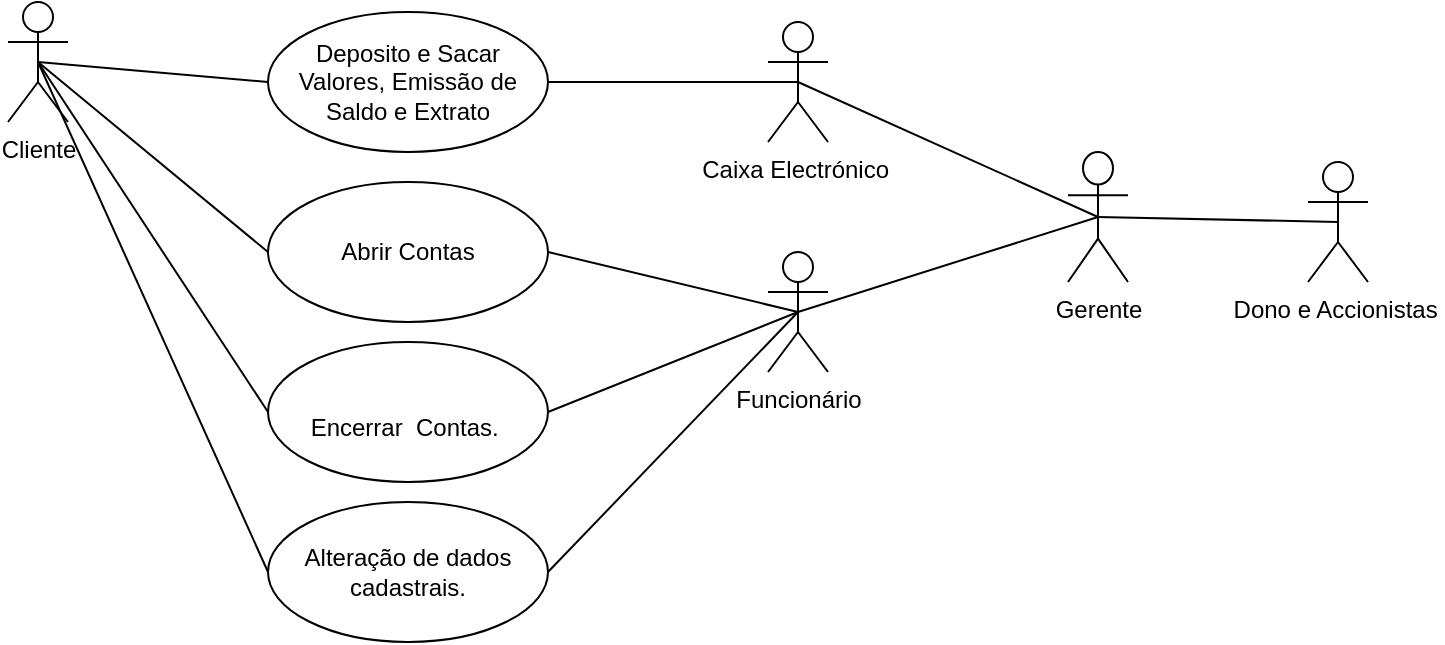<mxfile version="21.0.10" type="github">
  <diagram name="Página-1" id="INFFi7oXS8vs6k9FhekC">
    <mxGraphModel dx="1434" dy="796" grid="1" gridSize="10" guides="1" tooltips="1" connect="1" arrows="1" fold="1" page="1" pageScale="1" pageWidth="827" pageHeight="1169" math="0" shadow="0">
      <root>
        <mxCell id="0" />
        <mxCell id="1" parent="0" />
        <mxCell id="TTCCoj3ZATJac-3kKjPO-434" style="rounded=0;orthogonalLoop=1;jettySize=auto;html=1;exitX=0.5;exitY=0.5;exitDx=0;exitDy=0;exitPerimeter=0;entryX=0;entryY=0.5;entryDx=0;entryDy=0;endArrow=none;endFill=0;" edge="1" parent="1" source="TTCCoj3ZATJac-3kKjPO-1" target="TTCCoj3ZATJac-3kKjPO-432">
          <mxGeometry relative="1" as="geometry" />
        </mxCell>
        <mxCell id="TTCCoj3ZATJac-3kKjPO-451" style="rounded=0;orthogonalLoop=1;jettySize=auto;html=1;exitX=0.5;exitY=0.5;exitDx=0;exitDy=0;exitPerimeter=0;entryX=0;entryY=0.5;entryDx=0;entryDy=0;endArrow=none;endFill=0;" edge="1" parent="1" source="TTCCoj3ZATJac-3kKjPO-1" target="TTCCoj3ZATJac-3kKjPO-436">
          <mxGeometry relative="1" as="geometry" />
        </mxCell>
        <mxCell id="TTCCoj3ZATJac-3kKjPO-452" style="rounded=0;orthogonalLoop=1;jettySize=auto;html=1;exitX=0.5;exitY=0.5;exitDx=0;exitDy=0;exitPerimeter=0;entryX=0;entryY=0.5;entryDx=0;entryDy=0;endArrow=none;endFill=0;" edge="1" parent="1" source="TTCCoj3ZATJac-3kKjPO-1" target="TTCCoj3ZATJac-3kKjPO-442">
          <mxGeometry relative="1" as="geometry" />
        </mxCell>
        <mxCell id="TTCCoj3ZATJac-3kKjPO-1" value="Cliente" style="shape=umlActor;html=1;verticalLabelPosition=bottom;verticalAlign=top;align=center;" vertex="1" parent="1">
          <mxGeometry x="50" y="230" width="30" height="60" as="geometry" />
        </mxCell>
        <mxCell id="TTCCoj3ZATJac-3kKjPO-438" style="rounded=0;orthogonalLoop=1;jettySize=auto;html=1;exitX=0.5;exitY=0.5;exitDx=0;exitDy=0;entryX=0.5;entryY=0.5;entryDx=0;entryDy=0;entryPerimeter=0;endArrow=none;endFill=0;exitPerimeter=0;" edge="1" parent="1" source="TTCCoj3ZATJac-3kKjPO-444" target="TTCCoj3ZATJac-3kKjPO-429">
          <mxGeometry relative="1" as="geometry">
            <mxPoint x="520" y="270" as="sourcePoint" />
          </mxGeometry>
        </mxCell>
        <mxCell id="TTCCoj3ZATJac-3kKjPO-439" style="rounded=0;orthogonalLoop=1;jettySize=auto;html=1;exitX=0.5;exitY=0.5;exitDx=0;exitDy=0;exitPerimeter=0;entryX=0.5;entryY=0.5;entryDx=0;entryDy=0;entryPerimeter=0;endArrow=none;endFill=0;" edge="1" parent="1" source="TTCCoj3ZATJac-3kKjPO-429" target="TTCCoj3ZATJac-3kKjPO-430">
          <mxGeometry relative="1" as="geometry" />
        </mxCell>
        <mxCell id="TTCCoj3ZATJac-3kKjPO-446" style="rounded=0;orthogonalLoop=1;jettySize=auto;html=1;exitX=0.5;exitY=0.5;exitDx=0;exitDy=0;exitPerimeter=0;entryX=0.5;entryY=0.5;entryDx=0;entryDy=0;entryPerimeter=0;endArrow=none;endFill=0;" edge="1" parent="1" source="TTCCoj3ZATJac-3kKjPO-429" target="TTCCoj3ZATJac-3kKjPO-445">
          <mxGeometry relative="1" as="geometry" />
        </mxCell>
        <mxCell id="TTCCoj3ZATJac-3kKjPO-429" value="Gerente" style="shape=umlActor;html=1;verticalLabelPosition=bottom;verticalAlign=top;align=center;" vertex="1" parent="1">
          <mxGeometry x="580" y="305" width="30" height="65" as="geometry" />
        </mxCell>
        <mxCell id="TTCCoj3ZATJac-3kKjPO-440" style="rounded=0;orthogonalLoop=1;jettySize=auto;html=1;exitX=0.5;exitY=0.5;exitDx=0;exitDy=0;exitPerimeter=0;entryX=1;entryY=0.5;entryDx=0;entryDy=0;endArrow=none;endFill=0;" edge="1" parent="1" source="TTCCoj3ZATJac-3kKjPO-430" target="TTCCoj3ZATJac-3kKjPO-436">
          <mxGeometry relative="1" as="geometry" />
        </mxCell>
        <mxCell id="TTCCoj3ZATJac-3kKjPO-430" value="Funcionário" style="shape=umlActor;html=1;verticalLabelPosition=bottom;verticalAlign=top;align=center;" vertex="1" parent="1">
          <mxGeometry x="430" y="355" width="30" height="60" as="geometry" />
        </mxCell>
        <mxCell id="TTCCoj3ZATJac-3kKjPO-435" style="edgeStyle=orthogonalEdgeStyle;rounded=0;orthogonalLoop=1;jettySize=auto;html=1;exitX=1;exitY=0.5;exitDx=0;exitDy=0;entryX=0.5;entryY=0.5;entryDx=0;entryDy=0;endArrow=none;endFill=0;entryPerimeter=0;" edge="1" parent="1" source="TTCCoj3ZATJac-3kKjPO-432" target="TTCCoj3ZATJac-3kKjPO-444">
          <mxGeometry relative="1" as="geometry">
            <mxPoint x="380" y="270" as="targetPoint" />
          </mxGeometry>
        </mxCell>
        <mxCell id="TTCCoj3ZATJac-3kKjPO-432" value="Deposito e Sacar Valores, Emissão de Saldo e Extrato" style="ellipse;whiteSpace=wrap;html=1;" vertex="1" parent="1">
          <mxGeometry x="180" y="235" width="140" height="70" as="geometry" />
        </mxCell>
        <mxCell id="TTCCoj3ZATJac-3kKjPO-436" value="&lt;br&gt;Encerrar&amp;nbsp; Contas.&amp;nbsp;" style="ellipse;whiteSpace=wrap;html=1;" vertex="1" parent="1">
          <mxGeometry x="180" y="400" width="140" height="70" as="geometry" />
        </mxCell>
        <mxCell id="TTCCoj3ZATJac-3kKjPO-443" style="rounded=0;orthogonalLoop=1;jettySize=auto;html=1;exitX=1;exitY=0.5;exitDx=0;exitDy=0;endArrow=none;endFill=0;entryX=0.5;entryY=0.5;entryDx=0;entryDy=0;entryPerimeter=0;" edge="1" parent="1" source="TTCCoj3ZATJac-3kKjPO-442" target="TTCCoj3ZATJac-3kKjPO-430">
          <mxGeometry relative="1" as="geometry">
            <mxPoint x="380" y="390" as="targetPoint" />
          </mxGeometry>
        </mxCell>
        <mxCell id="TTCCoj3ZATJac-3kKjPO-442" value="Alteração de dados cadastrais." style="ellipse;whiteSpace=wrap;html=1;" vertex="1" parent="1">
          <mxGeometry x="180" y="480" width="140" height="70" as="geometry" />
        </mxCell>
        <mxCell id="TTCCoj3ZATJac-3kKjPO-444" value="Caixa Electrónico&amp;nbsp;" style="shape=umlActor;html=1;verticalLabelPosition=bottom;verticalAlign=top;align=center;" vertex="1" parent="1">
          <mxGeometry x="430" y="240" width="30" height="60" as="geometry" />
        </mxCell>
        <mxCell id="TTCCoj3ZATJac-3kKjPO-445" value="Dono e Accionistas&amp;nbsp;" style="shape=umlActor;html=1;verticalLabelPosition=bottom;verticalAlign=top;align=center;" vertex="1" parent="1">
          <mxGeometry x="700" y="310" width="30" height="60" as="geometry" />
        </mxCell>
        <mxCell id="TTCCoj3ZATJac-3kKjPO-449" style="rounded=0;orthogonalLoop=1;jettySize=auto;html=1;exitX=0;exitY=0.5;exitDx=0;exitDy=0;entryX=0.5;entryY=0.5;entryDx=0;entryDy=0;entryPerimeter=0;endArrow=none;endFill=0;" edge="1" parent="1" source="TTCCoj3ZATJac-3kKjPO-447" target="TTCCoj3ZATJac-3kKjPO-1">
          <mxGeometry relative="1" as="geometry" />
        </mxCell>
        <mxCell id="TTCCoj3ZATJac-3kKjPO-450" style="rounded=0;orthogonalLoop=1;jettySize=auto;html=1;exitX=1;exitY=0.5;exitDx=0;exitDy=0;entryX=0.5;entryY=0.5;entryDx=0;entryDy=0;entryPerimeter=0;endArrow=none;endFill=0;" edge="1" parent="1" source="TTCCoj3ZATJac-3kKjPO-447" target="TTCCoj3ZATJac-3kKjPO-430">
          <mxGeometry relative="1" as="geometry" />
        </mxCell>
        <mxCell id="TTCCoj3ZATJac-3kKjPO-447" value="Abrir Contas&lt;br&gt;" style="ellipse;whiteSpace=wrap;html=1;" vertex="1" parent="1">
          <mxGeometry x="180" y="320" width="140" height="70" as="geometry" />
        </mxCell>
      </root>
    </mxGraphModel>
  </diagram>
</mxfile>
